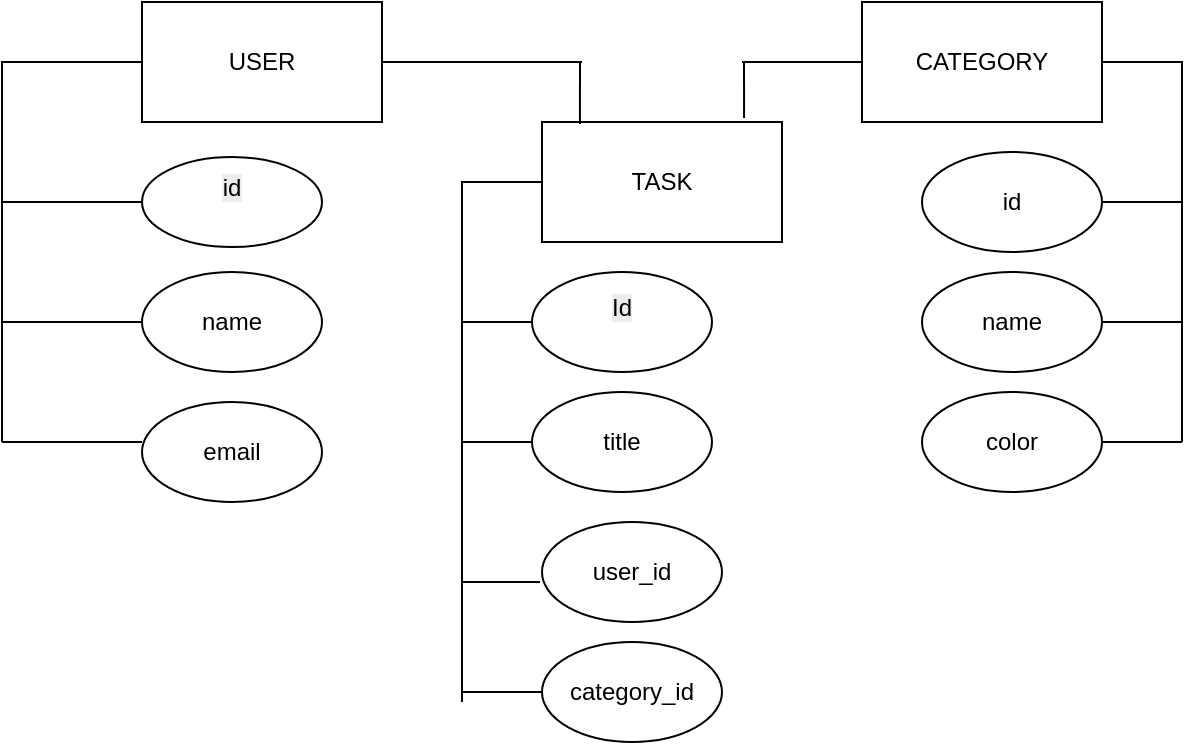 <mxfile version="28.2.5">
  <diagram name="Страница — 1" id="zkTZk04wVLp8yoHGUMZl">
    <mxGraphModel dx="1617" dy="846" grid="1" gridSize="10" guides="1" tooltips="1" connect="1" arrows="1" fold="1" page="1" pageScale="1" pageWidth="827" pageHeight="1169" math="0" shadow="0">
      <root>
        <mxCell id="0" />
        <mxCell id="1" parent="0" />
        <mxCell id="LInqKiZrImd_3cLUXNYk-1" value="USER" style="rounded=0;whiteSpace=wrap;html=1;" parent="1" vertex="1">
          <mxGeometry x="180" y="40" width="120" height="60" as="geometry" />
        </mxCell>
        <mxCell id="LInqKiZrImd_3cLUXNYk-2" value="TASK" style="rounded=0;whiteSpace=wrap;html=1;" parent="1" vertex="1">
          <mxGeometry x="380" y="100" width="120" height="60" as="geometry" />
        </mxCell>
        <mxCell id="LInqKiZrImd_3cLUXNYk-3" value="CATEGORY" style="rounded=0;whiteSpace=wrap;html=1;" parent="1" vertex="1">
          <mxGeometry x="540" y="40" width="120" height="60" as="geometry" />
        </mxCell>
        <mxCell id="LInqKiZrImd_3cLUXNYk-17" value="" style="endArrow=none;html=1;rounded=0;entryX=0;entryY=0.5;entryDx=0;entryDy=0;" parent="1" target="LInqKiZrImd_3cLUXNYk-1" edge="1">
          <mxGeometry width="50" height="50" relative="1" as="geometry">
            <mxPoint x="110" y="260" as="sourcePoint" />
            <mxPoint x="110" y="80" as="targetPoint" />
            <Array as="points">
              <mxPoint x="110" y="70" />
            </Array>
          </mxGeometry>
        </mxCell>
        <mxCell id="LInqKiZrImd_3cLUXNYk-18" value="" style="endArrow=none;html=1;rounded=0;entryX=0;entryY=0.5;entryDx=0;entryDy=0;" parent="1" target="LInqKiZrImd_3cLUXNYk-2" edge="1">
          <mxGeometry width="50" height="50" relative="1" as="geometry">
            <mxPoint x="340" y="390" as="sourcePoint" />
            <mxPoint x="310" y="370" as="targetPoint" />
            <Array as="points">
              <mxPoint x="340" y="260" />
              <mxPoint x="340" y="130" />
            </Array>
          </mxGeometry>
        </mxCell>
        <mxCell id="LInqKiZrImd_3cLUXNYk-19" value="" style="endArrow=none;html=1;rounded=0;entryX=1;entryY=0.5;entryDx=0;entryDy=0;" parent="1" target="LInqKiZrImd_3cLUXNYk-3" edge="1">
          <mxGeometry width="50" height="50" relative="1" as="geometry">
            <mxPoint x="700" y="260" as="sourcePoint" />
            <mxPoint x="770" y="170" as="targetPoint" />
            <Array as="points">
              <mxPoint x="700" y="70" />
            </Array>
          </mxGeometry>
        </mxCell>
        <mxCell id="32jD4uhduu2UFTTUKfiQ-2" value="&#xa;&lt;span style=&quot;color: rgb(0, 0, 0); font-family: Helvetica; font-size: 12px; font-style: normal; font-variant-ligatures: normal; font-variant-caps: normal; font-weight: 400; letter-spacing: normal; orphans: 2; text-align: center; text-indent: 0px; text-transform: none; widows: 2; word-spacing: 0px; -webkit-text-stroke-width: 0px; white-space: normal; background-color: rgb(236, 236, 236); text-decoration-thickness: initial; text-decoration-style: initial; text-decoration-color: initial; display: inline !important; float: none;&quot;&gt;Id&lt;/span&gt;&#xa;&#xa;" style="ellipse;whiteSpace=wrap;html=1;" vertex="1" parent="1">
          <mxGeometry x="375" y="175" width="90" height="50" as="geometry" />
        </mxCell>
        <mxCell id="32jD4uhduu2UFTTUKfiQ-3" value="title" style="ellipse;whiteSpace=wrap;html=1;" vertex="1" parent="1">
          <mxGeometry x="375" y="235" width="90" height="50" as="geometry" />
        </mxCell>
        <mxCell id="32jD4uhduu2UFTTUKfiQ-4" value="user_id" style="ellipse;whiteSpace=wrap;html=1;" vertex="1" parent="1">
          <mxGeometry x="380" y="300" width="90" height="50" as="geometry" />
        </mxCell>
        <mxCell id="32jD4uhduu2UFTTUKfiQ-5" value="category_id" style="ellipse;whiteSpace=wrap;html=1;" vertex="1" parent="1">
          <mxGeometry x="380" y="360" width="90" height="50" as="geometry" />
        </mxCell>
        <mxCell id="32jD4uhduu2UFTTUKfiQ-6" value="&#xa;&lt;span style=&quot;color: rgb(0, 0, 0); font-family: Helvetica; font-size: 12px; font-style: normal; font-variant-ligatures: normal; font-variant-caps: normal; font-weight: 400; letter-spacing: normal; orphans: 2; text-align: center; text-indent: 0px; text-transform: none; widows: 2; word-spacing: 0px; -webkit-text-stroke-width: 0px; white-space: normal; background-color: rgb(236, 236, 236); text-decoration-thickness: initial; text-decoration-style: initial; text-decoration-color: initial; display: inline !important; float: none;&quot;&gt;id&lt;/span&gt;&#xa;&#xa;" style="ellipse;whiteSpace=wrap;html=1;" vertex="1" parent="1">
          <mxGeometry x="180" y="117.5" width="90" height="45" as="geometry" />
        </mxCell>
        <mxCell id="32jD4uhduu2UFTTUKfiQ-7" value="name" style="ellipse;whiteSpace=wrap;html=1;" vertex="1" parent="1">
          <mxGeometry x="180" y="175" width="90" height="50" as="geometry" />
        </mxCell>
        <mxCell id="32jD4uhduu2UFTTUKfiQ-8" value="email" style="ellipse;whiteSpace=wrap;html=1;" vertex="1" parent="1">
          <mxGeometry x="180" y="240" width="90" height="50" as="geometry" />
        </mxCell>
        <mxCell id="32jD4uhduu2UFTTUKfiQ-9" value="id" style="ellipse;whiteSpace=wrap;html=1;" vertex="1" parent="1">
          <mxGeometry x="570" y="115" width="90" height="50" as="geometry" />
        </mxCell>
        <mxCell id="32jD4uhduu2UFTTUKfiQ-10" value="name" style="ellipse;whiteSpace=wrap;html=1;" vertex="1" parent="1">
          <mxGeometry x="570" y="175" width="90" height="50" as="geometry" />
        </mxCell>
        <mxCell id="32jD4uhduu2UFTTUKfiQ-11" value="color" style="ellipse;whiteSpace=wrap;html=1;" vertex="1" parent="1">
          <mxGeometry x="570" y="235" width="90" height="50" as="geometry" />
        </mxCell>
        <mxCell id="32jD4uhduu2UFTTUKfiQ-12" value="" style="endArrow=none;html=1;rounded=0;fontSize=12;startSize=8;endSize=8;curved=1;" edge="1" parent="1">
          <mxGeometry width="50" height="50" relative="1" as="geometry">
            <mxPoint x="660" y="140" as="sourcePoint" />
            <mxPoint x="700" y="140" as="targetPoint" />
          </mxGeometry>
        </mxCell>
        <mxCell id="32jD4uhduu2UFTTUKfiQ-13" value="" style="endArrow=none;html=1;rounded=0;fontSize=12;startSize=8;endSize=8;curved=1;exitX=1;exitY=0.5;exitDx=0;exitDy=0;" edge="1" parent="1" source="32jD4uhduu2UFTTUKfiQ-10">
          <mxGeometry width="50" height="50" relative="1" as="geometry">
            <mxPoint x="680" y="140" as="sourcePoint" />
            <mxPoint x="700" y="200" as="targetPoint" />
            <Array as="points">
              <mxPoint x="680" y="200" />
            </Array>
          </mxGeometry>
        </mxCell>
        <mxCell id="32jD4uhduu2UFTTUKfiQ-14" value="" style="endArrow=none;html=1;rounded=0;fontSize=12;startSize=8;endSize=8;curved=1;exitX=1;exitY=0.5;exitDx=0;exitDy=0;" edge="1" parent="1" source="32jD4uhduu2UFTTUKfiQ-11">
          <mxGeometry width="50" height="50" relative="1" as="geometry">
            <mxPoint x="680" y="140" as="sourcePoint" />
            <mxPoint x="700" y="260" as="targetPoint" />
          </mxGeometry>
        </mxCell>
        <mxCell id="32jD4uhduu2UFTTUKfiQ-15" value="" style="endArrow=none;html=1;rounded=0;fontSize=12;startSize=8;endSize=8;curved=1;exitX=0;exitY=0.5;exitDx=0;exitDy=0;" edge="1" parent="1" source="32jD4uhduu2UFTTUKfiQ-6">
          <mxGeometry width="50" height="50" relative="1" as="geometry">
            <mxPoint x="490" y="150" as="sourcePoint" />
            <mxPoint x="110" y="140" as="targetPoint" />
          </mxGeometry>
        </mxCell>
        <mxCell id="32jD4uhduu2UFTTUKfiQ-16" value="" style="endArrow=none;html=1;rounded=0;fontSize=12;startSize=8;endSize=8;curved=1;entryX=0;entryY=0.5;entryDx=0;entryDy=0;" edge="1" parent="1" target="32jD4uhduu2UFTTUKfiQ-7">
          <mxGeometry width="50" height="50" relative="1" as="geometry">
            <mxPoint x="110" y="200" as="sourcePoint" />
            <mxPoint x="180" y="180" as="targetPoint" />
          </mxGeometry>
        </mxCell>
        <mxCell id="32jD4uhduu2UFTTUKfiQ-17" value="" style="endArrow=none;html=1;rounded=0;fontSize=12;startSize=8;endSize=8;curved=1;" edge="1" parent="1">
          <mxGeometry width="50" height="50" relative="1" as="geometry">
            <mxPoint x="110" y="260" as="sourcePoint" />
            <mxPoint x="180" y="260" as="targetPoint" />
          </mxGeometry>
        </mxCell>
        <mxCell id="32jD4uhduu2UFTTUKfiQ-18" value="" style="endArrow=none;html=1;rounded=0;fontSize=12;startSize=8;endSize=8;curved=1;entryX=0;entryY=0.5;entryDx=0;entryDy=0;" edge="1" parent="1" target="32jD4uhduu2UFTTUKfiQ-5">
          <mxGeometry width="50" height="50" relative="1" as="geometry">
            <mxPoint x="340" y="385" as="sourcePoint" />
            <mxPoint x="360" y="340" as="targetPoint" />
          </mxGeometry>
        </mxCell>
        <mxCell id="32jD4uhduu2UFTTUKfiQ-19" value="" style="endArrow=none;html=1;rounded=0;fontSize=12;startSize=8;endSize=8;curved=1;" edge="1" parent="1">
          <mxGeometry width="50" height="50" relative="1" as="geometry">
            <mxPoint x="340" y="330" as="sourcePoint" />
            <mxPoint x="379" y="330" as="targetPoint" />
          </mxGeometry>
        </mxCell>
        <mxCell id="32jD4uhduu2UFTTUKfiQ-20" value="" style="endArrow=none;html=1;rounded=0;fontSize=12;startSize=8;endSize=8;curved=1;entryX=0;entryY=0.5;entryDx=0;entryDy=0;" edge="1" parent="1" target="32jD4uhduu2UFTTUKfiQ-3">
          <mxGeometry width="50" height="50" relative="1" as="geometry">
            <mxPoint x="340" y="260" as="sourcePoint" />
            <mxPoint x="370" y="260" as="targetPoint" />
          </mxGeometry>
        </mxCell>
        <mxCell id="32jD4uhduu2UFTTUKfiQ-21" value="" style="endArrow=none;html=1;rounded=0;fontSize=12;startSize=8;endSize=8;curved=1;entryX=0;entryY=0.5;entryDx=0;entryDy=0;" edge="1" parent="1" target="32jD4uhduu2UFTTUKfiQ-2">
          <mxGeometry width="50" height="50" relative="1" as="geometry">
            <mxPoint x="340" y="200" as="sourcePoint" />
            <mxPoint x="390" y="220" as="targetPoint" />
          </mxGeometry>
        </mxCell>
        <mxCell id="32jD4uhduu2UFTTUKfiQ-22" value="" style="endArrow=none;html=1;rounded=0;fontSize=12;startSize=8;endSize=8;curved=1;entryX=0.158;entryY=0.017;entryDx=0;entryDy=0;entryPerimeter=0;" edge="1" parent="1" target="LInqKiZrImd_3cLUXNYk-2">
          <mxGeometry width="50" height="50" relative="1" as="geometry">
            <mxPoint x="399" y="70" as="sourcePoint" />
            <mxPoint x="430" y="80" as="targetPoint" />
          </mxGeometry>
        </mxCell>
        <mxCell id="32jD4uhduu2UFTTUKfiQ-23" value="" style="endArrow=none;html=1;rounded=0;fontSize=12;startSize=8;endSize=8;curved=1;" edge="1" parent="1">
          <mxGeometry width="50" height="50" relative="1" as="geometry">
            <mxPoint x="300" y="70" as="sourcePoint" />
            <mxPoint x="400" y="70" as="targetPoint" />
          </mxGeometry>
        </mxCell>
        <mxCell id="32jD4uhduu2UFTTUKfiQ-24" value="" style="endArrow=none;html=1;rounded=0;fontSize=12;startSize=8;endSize=8;curved=1;entryX=0.842;entryY=-0.033;entryDx=0;entryDy=0;entryPerimeter=0;" edge="1" parent="1" target="LInqKiZrImd_3cLUXNYk-2">
          <mxGeometry width="50" height="50" relative="1" as="geometry">
            <mxPoint x="481" y="70" as="sourcePoint" />
            <mxPoint x="490" y="60" as="targetPoint" />
          </mxGeometry>
        </mxCell>
        <mxCell id="32jD4uhduu2UFTTUKfiQ-25" value="" style="endArrow=none;html=1;rounded=0;fontSize=12;startSize=8;endSize=8;curved=1;entryX=0;entryY=0.5;entryDx=0;entryDy=0;" edge="1" parent="1" target="LInqKiZrImd_3cLUXNYk-3">
          <mxGeometry width="50" height="50" relative="1" as="geometry">
            <mxPoint x="480" y="70" as="sourcePoint" />
            <mxPoint x="540" y="60" as="targetPoint" />
          </mxGeometry>
        </mxCell>
      </root>
    </mxGraphModel>
  </diagram>
</mxfile>
